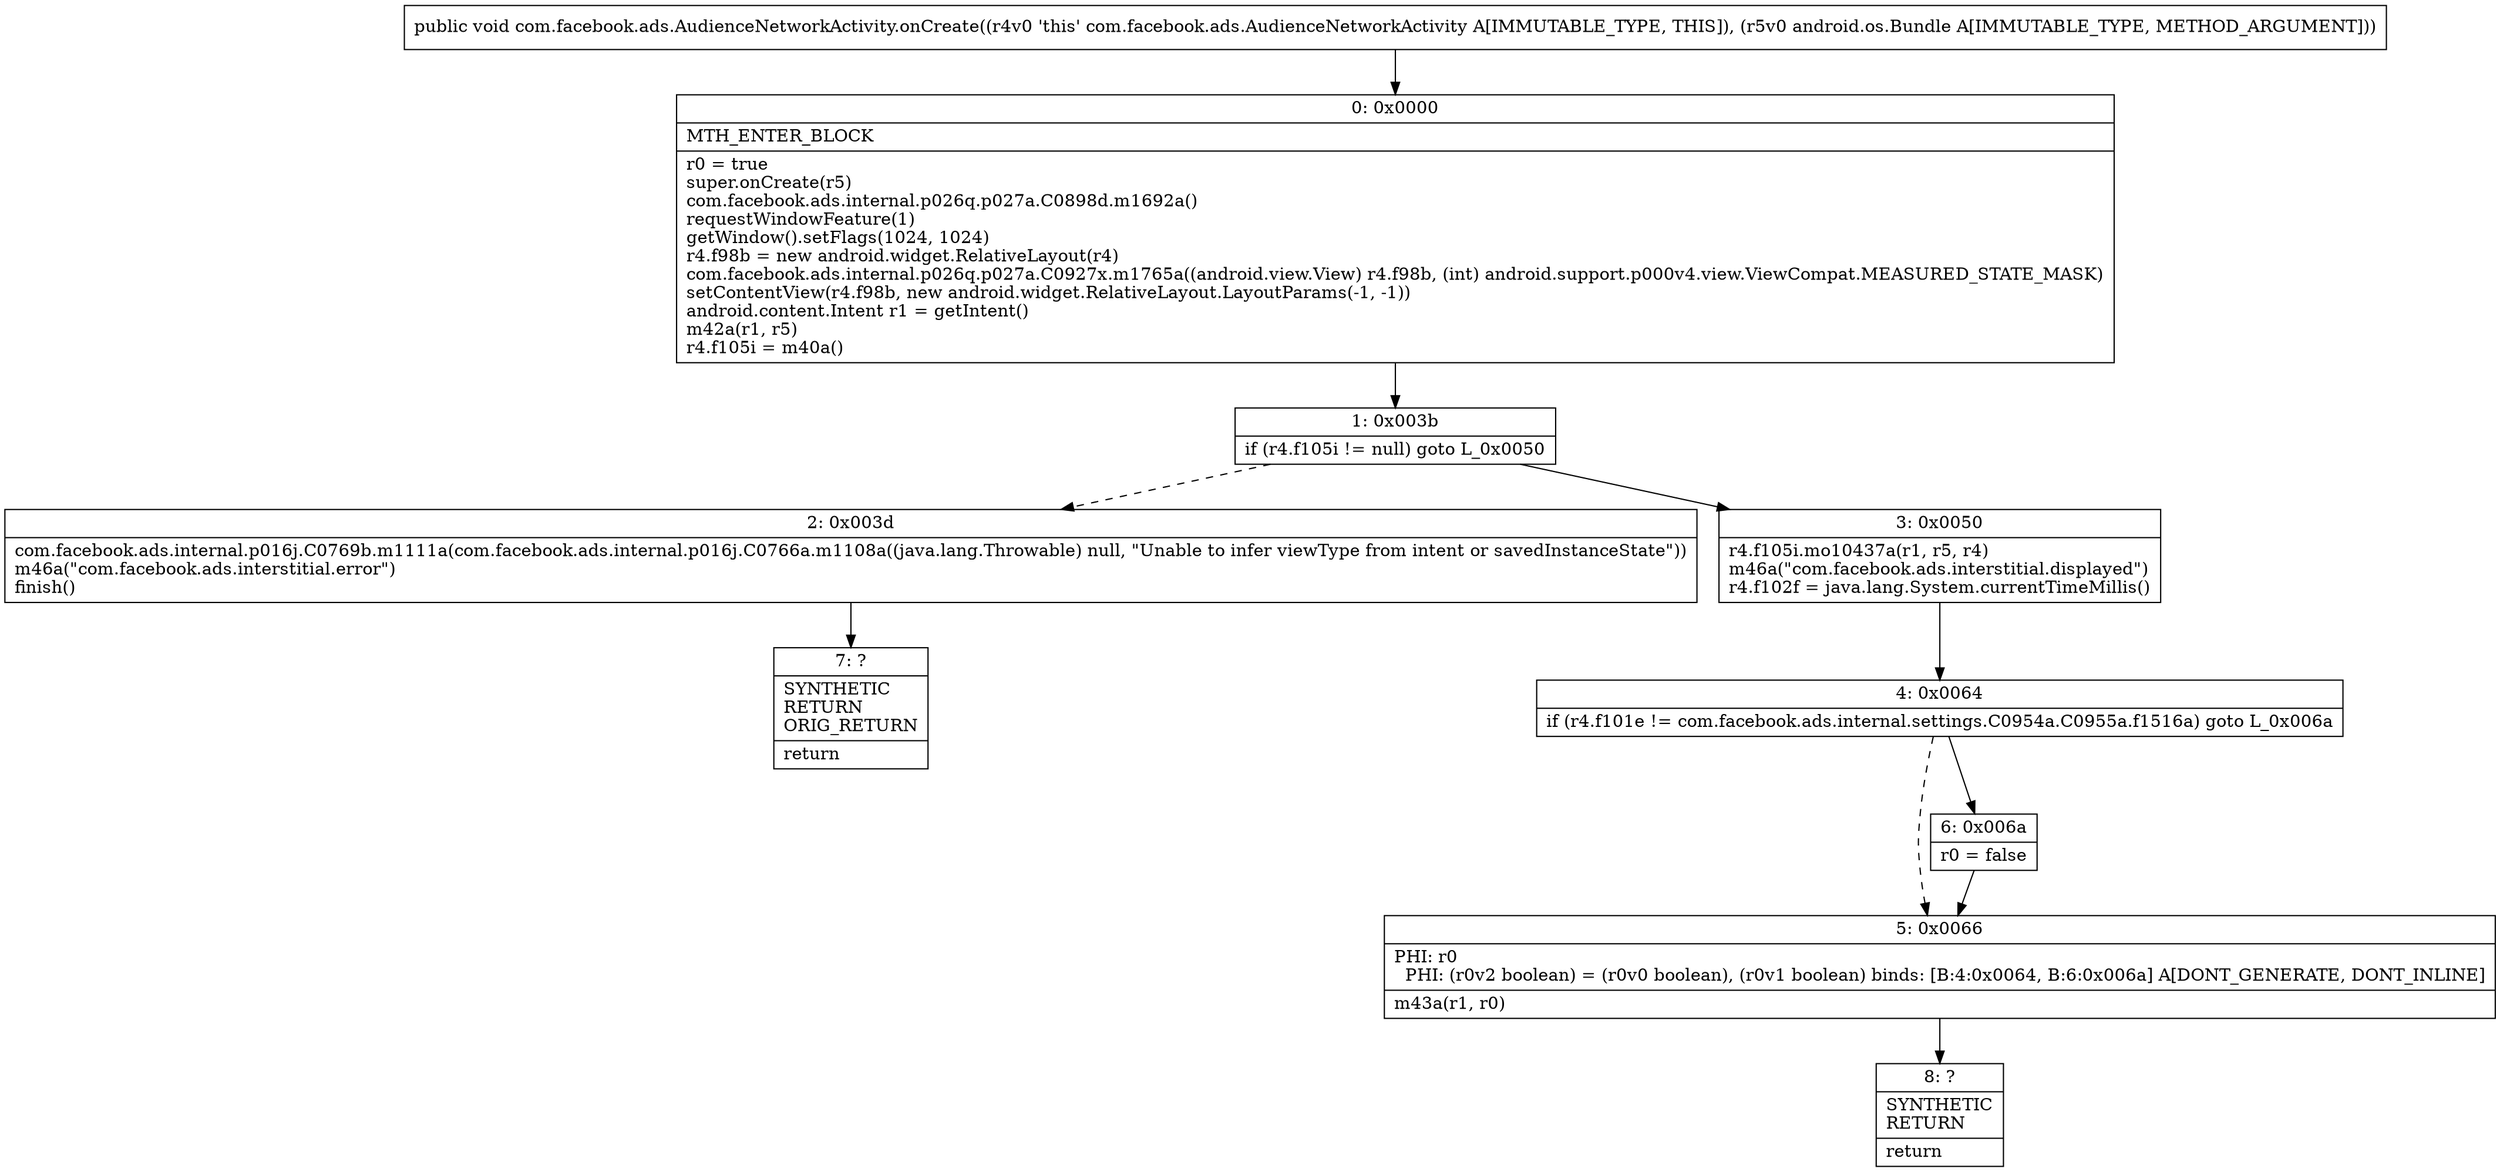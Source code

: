 digraph "CFG forcom.facebook.ads.AudienceNetworkActivity.onCreate(Landroid\/os\/Bundle;)V" {
Node_0 [shape=record,label="{0\:\ 0x0000|MTH_ENTER_BLOCK\l|r0 = true\lsuper.onCreate(r5)\lcom.facebook.ads.internal.p026q.p027a.C0898d.m1692a()\lrequestWindowFeature(1)\lgetWindow().setFlags(1024, 1024)\lr4.f98b = new android.widget.RelativeLayout(r4)\lcom.facebook.ads.internal.p026q.p027a.C0927x.m1765a((android.view.View) r4.f98b, (int) android.support.p000v4.view.ViewCompat.MEASURED_STATE_MASK)\lsetContentView(r4.f98b, new android.widget.RelativeLayout.LayoutParams(\-1, \-1))\landroid.content.Intent r1 = getIntent()\lm42a(r1, r5)\lr4.f105i = m40a()\l}"];
Node_1 [shape=record,label="{1\:\ 0x003b|if (r4.f105i != null) goto L_0x0050\l}"];
Node_2 [shape=record,label="{2\:\ 0x003d|com.facebook.ads.internal.p016j.C0769b.m1111a(com.facebook.ads.internal.p016j.C0766a.m1108a((java.lang.Throwable) null, \"Unable to infer viewType from intent or savedInstanceState\"))\lm46a(\"com.facebook.ads.interstitial.error\")\lfinish()\l}"];
Node_3 [shape=record,label="{3\:\ 0x0050|r4.f105i.mo10437a(r1, r5, r4)\lm46a(\"com.facebook.ads.interstitial.displayed\")\lr4.f102f = java.lang.System.currentTimeMillis()\l}"];
Node_4 [shape=record,label="{4\:\ 0x0064|if (r4.f101e != com.facebook.ads.internal.settings.C0954a.C0955a.f1516a) goto L_0x006a\l}"];
Node_5 [shape=record,label="{5\:\ 0x0066|PHI: r0 \l  PHI: (r0v2 boolean) = (r0v0 boolean), (r0v1 boolean) binds: [B:4:0x0064, B:6:0x006a] A[DONT_GENERATE, DONT_INLINE]\l|m43a(r1, r0)\l}"];
Node_6 [shape=record,label="{6\:\ 0x006a|r0 = false\l}"];
Node_7 [shape=record,label="{7\:\ ?|SYNTHETIC\lRETURN\lORIG_RETURN\l|return\l}"];
Node_8 [shape=record,label="{8\:\ ?|SYNTHETIC\lRETURN\l|return\l}"];
MethodNode[shape=record,label="{public void com.facebook.ads.AudienceNetworkActivity.onCreate((r4v0 'this' com.facebook.ads.AudienceNetworkActivity A[IMMUTABLE_TYPE, THIS]), (r5v0 android.os.Bundle A[IMMUTABLE_TYPE, METHOD_ARGUMENT])) }"];
MethodNode -> Node_0;
Node_0 -> Node_1;
Node_1 -> Node_2[style=dashed];
Node_1 -> Node_3;
Node_2 -> Node_7;
Node_3 -> Node_4;
Node_4 -> Node_5[style=dashed];
Node_4 -> Node_6;
Node_5 -> Node_8;
Node_6 -> Node_5;
}

